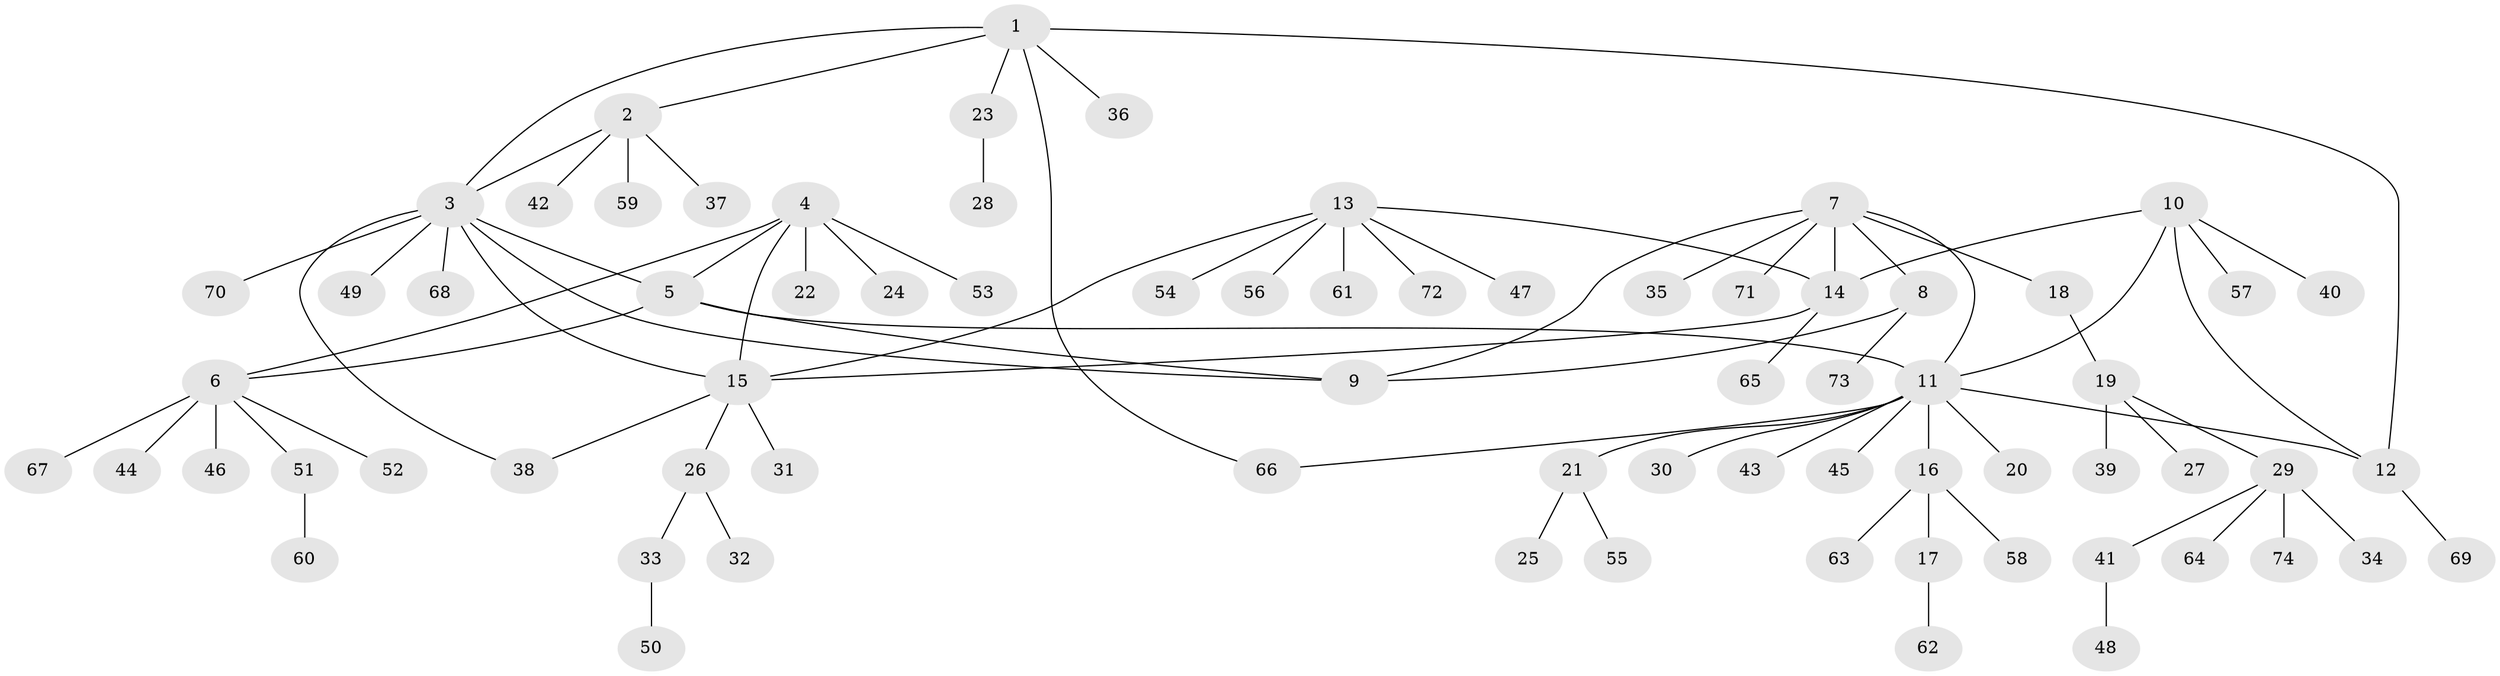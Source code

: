// Generated by graph-tools (version 1.1) at 2025/37/03/09/25 02:37:44]
// undirected, 74 vertices, 86 edges
graph export_dot {
graph [start="1"]
  node [color=gray90,style=filled];
  1;
  2;
  3;
  4;
  5;
  6;
  7;
  8;
  9;
  10;
  11;
  12;
  13;
  14;
  15;
  16;
  17;
  18;
  19;
  20;
  21;
  22;
  23;
  24;
  25;
  26;
  27;
  28;
  29;
  30;
  31;
  32;
  33;
  34;
  35;
  36;
  37;
  38;
  39;
  40;
  41;
  42;
  43;
  44;
  45;
  46;
  47;
  48;
  49;
  50;
  51;
  52;
  53;
  54;
  55;
  56;
  57;
  58;
  59;
  60;
  61;
  62;
  63;
  64;
  65;
  66;
  67;
  68;
  69;
  70;
  71;
  72;
  73;
  74;
  1 -- 2;
  1 -- 3;
  1 -- 12;
  1 -- 23;
  1 -- 36;
  1 -- 66;
  2 -- 3;
  2 -- 37;
  2 -- 42;
  2 -- 59;
  3 -- 5;
  3 -- 9;
  3 -- 15;
  3 -- 38;
  3 -- 49;
  3 -- 68;
  3 -- 70;
  4 -- 5;
  4 -- 6;
  4 -- 15;
  4 -- 22;
  4 -- 24;
  4 -- 53;
  5 -- 6;
  5 -- 9;
  5 -- 11;
  6 -- 44;
  6 -- 46;
  6 -- 51;
  6 -- 52;
  6 -- 67;
  7 -- 8;
  7 -- 9;
  7 -- 11;
  7 -- 14;
  7 -- 18;
  7 -- 35;
  7 -- 71;
  8 -- 9;
  8 -- 73;
  10 -- 11;
  10 -- 12;
  10 -- 14;
  10 -- 40;
  10 -- 57;
  11 -- 12;
  11 -- 16;
  11 -- 20;
  11 -- 21;
  11 -- 30;
  11 -- 43;
  11 -- 45;
  11 -- 66;
  12 -- 69;
  13 -- 14;
  13 -- 15;
  13 -- 47;
  13 -- 54;
  13 -- 56;
  13 -- 61;
  13 -- 72;
  14 -- 15;
  14 -- 65;
  15 -- 26;
  15 -- 31;
  15 -- 38;
  16 -- 17;
  16 -- 58;
  16 -- 63;
  17 -- 62;
  18 -- 19;
  19 -- 27;
  19 -- 29;
  19 -- 39;
  21 -- 25;
  21 -- 55;
  23 -- 28;
  26 -- 32;
  26 -- 33;
  29 -- 34;
  29 -- 41;
  29 -- 64;
  29 -- 74;
  33 -- 50;
  41 -- 48;
  51 -- 60;
}
